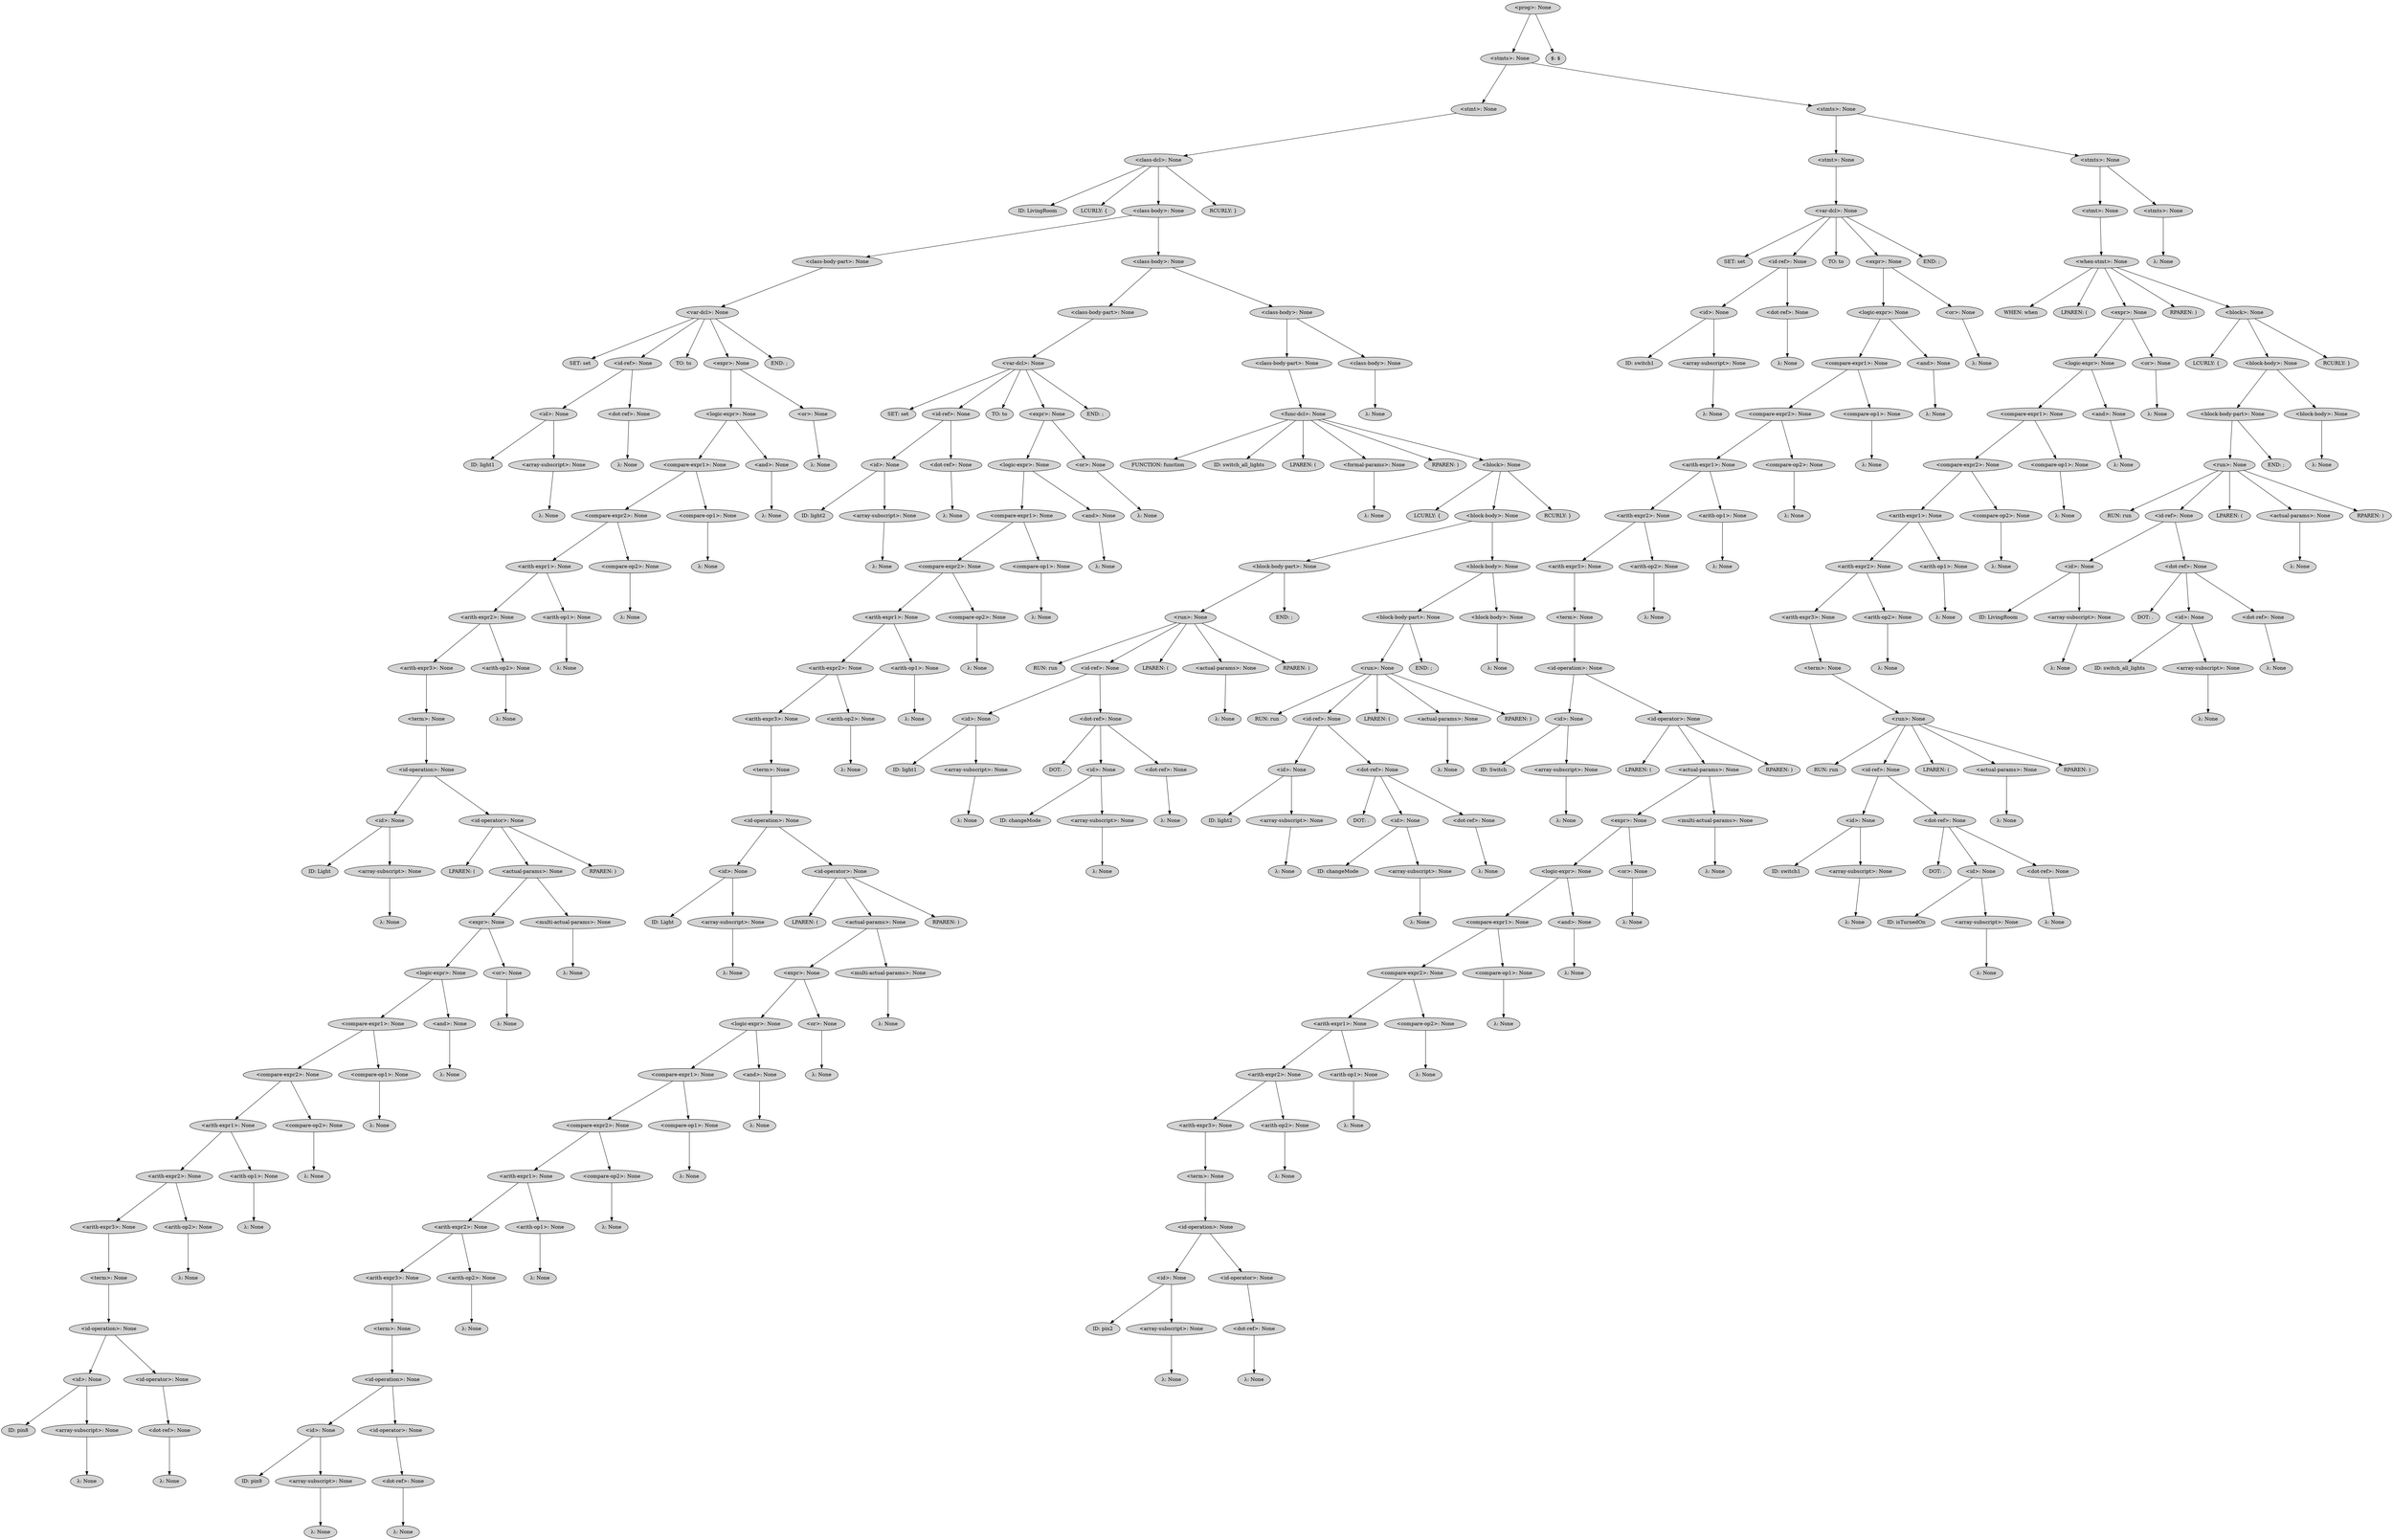 digraph G {
	graph [ranksep=1.5 ratio=fill]
	node [style=filled]
	overlap=false
	3789223 [label="<prog>: None"]
	3789243 [label="<stmts>: None"]
	3789223 -> 3789243
	3789265 [label="<stmt>: None"]
	3789243 -> 3789265
	3789249 [label="<class-dcl>: None"]
	3789265 -> 3789249
	3789255 [label="ID: LivingRoom"]
	3789249 -> 3789255
	3789263 [label="LCURLY: {"]
	3789249 -> 3789263
	3789239 [label="<class-body>: None"]
	3789249 -> 3789239
	3789261 [label="<class-body-part>: None"]
	3789239 -> 3789261
	3789269 [label="<var-dcl>: None"]
	3789261 -> 3789269
	3789271 [label="SET: set"]
	3789269 -> 3789271
	3789273 [label="<id-ref>: None"]
	3789269 -> 3789273
	3789283 [label="<id>: None"]
	3789273 -> 3789283
	3789287 [label="ID: light1"]
	3789283 -> 3789287
	3789289 [label="<array-subscript>: None"]
	3789283 -> 3789289
	3789291 [label="λ: None"]
	3789289 -> 3789291
	3789285 [label="<dot-ref>: None"]
	3789273 -> 3789285
	3789293 [label="λ: None"]
	3789285 -> 3789293
	3789275 [label="TO: to"]
	3789269 -> 3789275
	3789277 [label="<expr>: None"]
	3789269 -> 3789277
	3789295 [label="<logic-expr>: None"]
	3789277 -> 3789295
	3789299 [label="<compare-expr1>: None"]
	3789295 -> 3789299
	3789303 [label="<compare-expr2>: None"]
	3789299 -> 3789303
	3789307 [label="<arith-expr1>: None"]
	3789303 -> 3789307
	3789311 [label="<arith-expr2>: None"]
	3789307 -> 3789311
	3791109 [label="<arith-expr3>: None"]
	3789311 -> 3791109
	3791113 [label="<term>: None"]
	3791109 -> 3791113
	3791115 [label="<id-operation>: None"]
	3791113 -> 3791115
	3791117 [label="<id>: None"]
	3791115 -> 3791117
	3791121 [label="ID: Light"]
	3791117 -> 3791121
	3791123 [label="<array-subscript>: None"]
	3791117 -> 3791123
	3791125 [label="λ: None"]
	3791123 -> 3791125
	3791119 [label="<id-operator>: None"]
	3791115 -> 3791119
	3791127 [label="LPAREN: ("]
	3791119 -> 3791127
	3791129 [label="<actual-params>: None"]
	3791119 -> 3791129
	3791133 [label="<expr>: None"]
	3791129 -> 3791133
	3791137 [label="<logic-expr>: None"]
	3791133 -> 3791137
	3791141 [label="<compare-expr1>: None"]
	3791137 -> 3791141
	3791145 [label="<compare-expr2>: None"]
	3791141 -> 3791145
	3791149 [label="<arith-expr1>: None"]
	3791145 -> 3791149
	3791153 [label="<arith-expr2>: None"]
	3791149 -> 3791153
	3791157 [label="<arith-expr3>: None"]
	3791153 -> 3791157
	3791161 [label="<term>: None"]
	3791157 -> 3791161
	3791163 [label="<id-operation>: None"]
	3791161 -> 3791163
	3791165 [label="<id>: None"]
	3791163 -> 3791165
	3791169 [label="ID: pin8"]
	3791165 -> 3791169
	3791171 [label="<array-subscript>: None"]
	3791165 -> 3791171
	3791173 [label="λ: None"]
	3791171 -> 3791173
	3791167 [label="<id-operator>: None"]
	3791163 -> 3791167
	3791175 [label="<dot-ref>: None"]
	3791167 -> 3791175
	3791177 [label="λ: None"]
	3791175 -> 3791177
	3791159 [label="<arith-op2>: None"]
	3791153 -> 3791159
	3791179 [label="λ: None"]
	3791159 -> 3791179
	3791155 [label="<arith-op1>: None"]
	3791149 -> 3791155
	3791181 [label="λ: None"]
	3791155 -> 3791181
	3791151 [label="<compare-op2>: None"]
	3791145 -> 3791151
	3791183 [label="λ: None"]
	3791151 -> 3791183
	3791147 [label="<compare-op1>: None"]
	3791141 -> 3791147
	3791185 [label="λ: None"]
	3791147 -> 3791185
	3791143 [label="<and>: None"]
	3791137 -> 3791143
	3791187 [label="λ: None"]
	3791143 -> 3791187
	3791139 [label="<or>: None"]
	3791133 -> 3791139
	3791189 [label="λ: None"]
	3791139 -> 3791189
	3791135 [label="<multi-actual-params>: None"]
	3791129 -> 3791135
	3791191 [label="λ: None"]
	3791135 -> 3791191
	3791131 [label="RPAREN: )"]
	3791119 -> 3791131
	3791111 [label="<arith-op2>: None"]
	3789311 -> 3791111
	3791193 [label="λ: None"]
	3791111 -> 3791193
	3791107 [label="<arith-op1>: None"]
	3789307 -> 3791107
	3791195 [label="λ: None"]
	3791107 -> 3791195
	3789309 [label="<compare-op2>: None"]
	3789303 -> 3789309
	3791197 [label="λ: None"]
	3789309 -> 3791197
	3789305 [label="<compare-op1>: None"]
	3789299 -> 3789305
	3791199 [label="λ: None"]
	3789305 -> 3791199
	3789301 [label="<and>: None"]
	3789295 -> 3789301
	3791201 [label="λ: None"]
	3789301 -> 3791201
	3789297 [label="<or>: None"]
	3789277 -> 3789297
	3791203 [label="λ: None"]
	3789297 -> 3791203
	3789279 [label="END: ;"]
	3789269 -> 3789279
	3789257 [label="<class-body>: None"]
	3789239 -> 3789257
	3791205 [label="<class-body-part>: None"]
	3789257 -> 3791205
	3791209 [label="<var-dcl>: None"]
	3791205 -> 3791209
	3791211 [label="SET: set"]
	3791209 -> 3791211
	3791213 [label="<id-ref>: None"]
	3791209 -> 3791213
	3791223 [label="<id>: None"]
	3791213 -> 3791223
	3791227 [label="ID: light2"]
	3791223 -> 3791227
	3791229 [label="<array-subscript>: None"]
	3791223 -> 3791229
	3791231 [label="λ: None"]
	3791229 -> 3791231
	3791225 [label="<dot-ref>: None"]
	3791213 -> 3791225
	3791233 [label="λ: None"]
	3791225 -> 3791233
	3791215 [label="TO: to"]
	3791209 -> 3791215
	3791217 [label="<expr>: None"]
	3791209 -> 3791217
	3791235 [label="<logic-expr>: None"]
	3791217 -> 3791235
	3791239 [label="<compare-expr1>: None"]
	3791235 -> 3791239
	3791243 [label="<compare-expr2>: None"]
	3791239 -> 3791243
	3791247 [label="<arith-expr1>: None"]
	3791243 -> 3791247
	3791251 [label="<arith-expr2>: None"]
	3791247 -> 3791251
	3791255 [label="<arith-expr3>: None"]
	3791251 -> 3791255
	3791259 [label="<term>: None"]
	3791255 -> 3791259
	3791261 [label="<id-operation>: None"]
	3791259 -> 3791261
	3791263 [label="<id>: None"]
	3791261 -> 3791263
	3791267 [label="ID: Light"]
	3791263 -> 3791267
	3791269 [label="<array-subscript>: None"]
	3791263 -> 3791269
	3791271 [label="λ: None"]
	3791269 -> 3791271
	3791265 [label="<id-operator>: None"]
	3791261 -> 3791265
	3791273 [label="LPAREN: ("]
	3791265 -> 3791273
	3791275 [label="<actual-params>: None"]
	3791265 -> 3791275
	3791279 [label="<expr>: None"]
	3791275 -> 3791279
	3791283 [label="<logic-expr>: None"]
	3791279 -> 3791283
	3791287 [label="<compare-expr1>: None"]
	3791283 -> 3791287
	3791291 [label="<compare-expr2>: None"]
	3791287 -> 3791291
	3791295 [label="<arith-expr1>: None"]
	3791291 -> 3791295
	3791299 [label="<arith-expr2>: None"]
	3791295 -> 3791299
	3791303 [label="<arith-expr3>: None"]
	3791299 -> 3791303
	3791307 [label="<term>: None"]
	3791303 -> 3791307
	3791309 [label="<id-operation>: None"]
	3791307 -> 3791309
	3791311 [label="<id>: None"]
	3791309 -> 3791311
	3791315 [label="ID: pin9"]
	3791311 -> 3791315
	3791317 [label="<array-subscript>: None"]
	3791311 -> 3791317
	3791319 [label="λ: None"]
	3791317 -> 3791319
	3791313 [label="<id-operator>: None"]
	3791309 -> 3791313
	3791321 [label="<dot-ref>: None"]
	3791313 -> 3791321
	3791323 [label="λ: None"]
	3791321 -> 3791323
	3791305 [label="<arith-op2>: None"]
	3791299 -> 3791305
	3791325 [label="λ: None"]
	3791305 -> 3791325
	3791301 [label="<arith-op1>: None"]
	3791295 -> 3791301
	3791327 [label="λ: None"]
	3791301 -> 3791327
	3791297 [label="<compare-op2>: None"]
	3791291 -> 3791297
	3791329 [label="λ: None"]
	3791297 -> 3791329
	3791293 [label="<compare-op1>: None"]
	3791287 -> 3791293
	3791331 [label="λ: None"]
	3791293 -> 3791331
	3791289 [label="<and>: None"]
	3791283 -> 3791289
	3791333 [label="λ: None"]
	3791289 -> 3791333
	3791285 [label="<or>: None"]
	3791279 -> 3791285
	3791335 [label="λ: None"]
	3791285 -> 3791335
	3791281 [label="<multi-actual-params>: None"]
	3791275 -> 3791281
	3791337 [label="λ: None"]
	3791281 -> 3791337
	3791277 [label="RPAREN: )"]
	3791265 -> 3791277
	3791257 [label="<arith-op2>: None"]
	3791251 -> 3791257
	3791339 [label="λ: None"]
	3791257 -> 3791339
	3791253 [label="<arith-op1>: None"]
	3791247 -> 3791253
	3791341 [label="λ: None"]
	3791253 -> 3791341
	3791249 [label="<compare-op2>: None"]
	3791243 -> 3791249
	3791343 [label="λ: None"]
	3791249 -> 3791343
	3791245 [label="<compare-op1>: None"]
	3791239 -> 3791245
	3791345 [label="λ: None"]
	3791245 -> 3791345
	3791241 [label="<and>: None"]
	3791235 -> 3791241
	3791347 [label="λ: None"]
	3791241 -> 3791347
	3791237 [label="<or>: None"]
	3791217 -> 3791237
	3791349 [label="λ: None"]
	3791237 -> 3791349
	3791219 [label="END: ;"]
	3791209 -> 3791219
	3791207 [label="<class-body>: None"]
	3789257 -> 3791207
	3791351 [label="<class-body-part>: None"]
	3791207 -> 3791351
	3791355 [label="<func-dcl>: None"]
	3791351 -> 3791355
	3791357 [label="FUNCTION: function"]
	3791355 -> 3791357
	3791359 [label="ID: switch_all_lights"]
	3791355 -> 3791359
	3792131 [label="LPAREN: ("]
	3791355 -> 3792131
	3792133 [label="<formal-params>: None"]
	3791355 -> 3792133
	3792141 [label="λ: None"]
	3792133 -> 3792141
	3792135 [label="RPAREN: )"]
	3791355 -> 3792135
	3792139 [label="<block>: None"]
	3791355 -> 3792139
	3792143 [label="LCURLY: {"]
	3792139 -> 3792143
	3792145 [label="<block-body>: None"]
	3792139 -> 3792145
	3792149 [label="<block-body-part>: None"]
	3792145 -> 3792149
	3792153 [label="<run>: None"]
	3792149 -> 3792153
	3792157 [label="RUN: run"]
	3792153 -> 3792157
	3792159 [label="<id-ref>: None"]
	3792153 -> 3792159
	3792169 [label="<id>: None"]
	3792159 -> 3792169
	3792173 [label="ID: light1"]
	3792169 -> 3792173
	3792175 [label="<array-subscript>: None"]
	3792169 -> 3792175
	3792177 [label="λ: None"]
	3792175 -> 3792177
	3792171 [label="<dot-ref>: None"]
	3792159 -> 3792171
	3792179 [label="DOT: ."]
	3792171 -> 3792179
	3792181 [label="<id>: None"]
	3792171 -> 3792181
	3792185 [label="ID: changeMode"]
	3792181 -> 3792185
	3792187 [label="<array-subscript>: None"]
	3792181 -> 3792187
	3792189 [label="λ: None"]
	3792187 -> 3792189
	3792183 [label="<dot-ref>: None"]
	3792171 -> 3792183
	3792191 [label="λ: None"]
	3792183 -> 3792191
	3792161 [label="LPAREN: ("]
	3792153 -> 3792161
	3792163 [label="<actual-params>: None"]
	3792153 -> 3792163
	3792193 [label="λ: None"]
	3792163 -> 3792193
	3792165 [label="RPAREN: )"]
	3792153 -> 3792165
	3792155 [label="END: ;"]
	3792149 -> 3792155
	3792151 [label="<block-body>: None"]
	3792145 -> 3792151
	3792195 [label="<block-body-part>: None"]
	3792151 -> 3792195
	3792199 [label="<run>: None"]
	3792195 -> 3792199
	3792203 [label="RUN: run"]
	3792199 -> 3792203
	3792205 [label="<id-ref>: None"]
	3792199 -> 3792205
	3792215 [label="<id>: None"]
	3792205 -> 3792215
	3792219 [label="ID: light2"]
	3792215 -> 3792219
	3792221 [label="<array-subscript>: None"]
	3792215 -> 3792221
	3792223 [label="λ: None"]
	3792221 -> 3792223
	3792217 [label="<dot-ref>: None"]
	3792205 -> 3792217
	3792225 [label="DOT: ."]
	3792217 -> 3792225
	3792227 [label="<id>: None"]
	3792217 -> 3792227
	3792231 [label="ID: changeMode"]
	3792227 -> 3792231
	3792233 [label="<array-subscript>: None"]
	3792227 -> 3792233
	3792235 [label="λ: None"]
	3792233 -> 3792235
	3792229 [label="<dot-ref>: None"]
	3792217 -> 3792229
	3792237 [label="λ: None"]
	3792229 -> 3792237
	3792207 [label="LPAREN: ("]
	3792199 -> 3792207
	3792209 [label="<actual-params>: None"]
	3792199 -> 3792209
	3792239 [label="λ: None"]
	3792209 -> 3792239
	3792211 [label="RPAREN: )"]
	3792199 -> 3792211
	3792201 [label="END: ;"]
	3792195 -> 3792201
	3792197 [label="<block-body>: None"]
	3792151 -> 3792197
	3792241 [label="λ: None"]
	3792197 -> 3792241
	3792147 [label="RCURLY: }"]
	3792139 -> 3792147
	3791353 [label="<class-body>: None"]
	3791207 -> 3791353
	3792243 [label="λ: None"]
	3791353 -> 3792243
	3789245 [label="RCURLY: }"]
	3789249 -> 3789245
	3789237 [label="<stmts>: None"]
	3789243 -> 3789237
	3792245 [label="<stmt>: None"]
	3789237 -> 3792245
	3792249 [label="<var-dcl>: None"]
	3792245 -> 3792249
	3792251 [label="SET: set"]
	3792249 -> 3792251
	3792253 [label="<id-ref>: None"]
	3792249 -> 3792253
	3792263 [label="<id>: None"]
	3792253 -> 3792263
	3792267 [label="ID: switch1"]
	3792263 -> 3792267
	3792269 [label="<array-subscript>: None"]
	3792263 -> 3792269
	3792271 [label="λ: None"]
	3792269 -> 3792271
	3792265 [label="<dot-ref>: None"]
	3792253 -> 3792265
	3792273 [label="λ: None"]
	3792265 -> 3792273
	3792255 [label="TO: to"]
	3792249 -> 3792255
	3792257 [label="<expr>: None"]
	3792249 -> 3792257
	3792275 [label="<logic-expr>: None"]
	3792257 -> 3792275
	3792279 [label="<compare-expr1>: None"]
	3792275 -> 3792279
	3792283 [label="<compare-expr2>: None"]
	3792279 -> 3792283
	3792287 [label="<arith-expr1>: None"]
	3792283 -> 3792287
	3792291 [label="<arith-expr2>: None"]
	3792287 -> 3792291
	3792295 [label="<arith-expr3>: None"]
	3792291 -> 3792295
	3792299 [label="<term>: None"]
	3792295 -> 3792299
	3792301 [label="<id-operation>: None"]
	3792299 -> 3792301
	3792303 [label="<id>: None"]
	3792301 -> 3792303
	3792307 [label="ID: Switch"]
	3792303 -> 3792307
	3792309 [label="<array-subscript>: None"]
	3792303 -> 3792309
	3792311 [label="λ: None"]
	3792309 -> 3792311
	3792305 [label="<id-operator>: None"]
	3792301 -> 3792305
	3792313 [label="LPAREN: ("]
	3792305 -> 3792313
	3792315 [label="<actual-params>: None"]
	3792305 -> 3792315
	3792319 [label="<expr>: None"]
	3792315 -> 3792319
	3792323 [label="<logic-expr>: None"]
	3792319 -> 3792323
	3792327 [label="<compare-expr1>: None"]
	3792323 -> 3792327
	3792331 [label="<compare-expr2>: None"]
	3792327 -> 3792331
	3792335 [label="<arith-expr1>: None"]
	3792331 -> 3792335
	3792339 [label="<arith-expr2>: None"]
	3792335 -> 3792339
	3792343 [label="<arith-expr3>: None"]
	3792339 -> 3792343
	3792347 [label="<term>: None"]
	3792343 -> 3792347
	3792349 [label="<id-operation>: None"]
	3792347 -> 3792349
	3792351 [label="<id>: None"]
	3792349 -> 3792351
	3792355 [label="ID: pin2"]
	3792351 -> 3792355
	3792357 [label="<array-subscript>: None"]
	3792351 -> 3792357
	3792359 [label="λ: None"]
	3792357 -> 3792359
	3792353 [label="<id-operator>: None"]
	3792349 -> 3792353
	3792361 [label="<dot-ref>: None"]
	3792353 -> 3792361
	3792363 [label="λ: None"]
	3792361 -> 3792363
	3792345 [label="<arith-op2>: None"]
	3792339 -> 3792345
	3792365 [label="λ: None"]
	3792345 -> 3792365
	3792341 [label="<arith-op1>: None"]
	3792335 -> 3792341
	3792367 [label="λ: None"]
	3792341 -> 3792367
	3792337 [label="<compare-op2>: None"]
	3792331 -> 3792337
	3792369 [label="λ: None"]
	3792337 -> 3792369
	3792333 [label="<compare-op1>: None"]
	3792327 -> 3792333
	3792371 [label="λ: None"]
	3792333 -> 3792371
	3792329 [label="<and>: None"]
	3792323 -> 3792329
	3792373 [label="λ: None"]
	3792329 -> 3792373
	3792325 [label="<or>: None"]
	3792319 -> 3792325
	3792375 [label="λ: None"]
	3792325 -> 3792375
	3792321 [label="<multi-actual-params>: None"]
	3792315 -> 3792321
	3792377 [label="λ: None"]
	3792321 -> 3792377
	3792317 [label="RPAREN: )"]
	3792305 -> 3792317
	3792297 [label="<arith-op2>: None"]
	3792291 -> 3792297
	3792379 [label="λ: None"]
	3792297 -> 3792379
	3792293 [label="<arith-op1>: None"]
	3792287 -> 3792293
	3792381 [label="λ: None"]
	3792293 -> 3792381
	3792289 [label="<compare-op2>: None"]
	3792283 -> 3792289
	3792383 [label="λ: None"]
	3792289 -> 3792383
	3792285 [label="<compare-op1>: None"]
	3792279 -> 3792285
	3793667 [label="λ: None"]
	3792285 -> 3793667
	3792281 [label="<and>: None"]
	3792275 -> 3792281
	3793669 [label="λ: None"]
	3792281 -> 3793669
	3792277 [label="<or>: None"]
	3792257 -> 3792277
	3793671 [label="λ: None"]
	3792277 -> 3793671
	3792259 [label="END: ;"]
	3792249 -> 3792259
	3792247 [label="<stmts>: None"]
	3789237 -> 3792247
	3793673 [label="<stmt>: None"]
	3792247 -> 3793673
	3793677 [label="<when-stmt>: None"]
	3793673 -> 3793677
	3793679 [label="WHEN: when"]
	3793677 -> 3793679
	3793681 [label="LPAREN: ("]
	3793677 -> 3793681
	3793683 [label="<expr>: None"]
	3793677 -> 3793683
	3793691 [label="<logic-expr>: None"]
	3793683 -> 3793691
	3793695 [label="<compare-expr1>: None"]
	3793691 -> 3793695
	3793699 [label="<compare-expr2>: None"]
	3793695 -> 3793699
	3793703 [label="<arith-expr1>: None"]
	3793699 -> 3793703
	3793707 [label="<arith-expr2>: None"]
	3793703 -> 3793707
	3793711 [label="<arith-expr3>: None"]
	3793707 -> 3793711
	3793715 [label="<term>: None"]
	3793711 -> 3793715
	3793717 [label="<run>: None"]
	3793715 -> 3793717
	3793719 [label="RUN: run"]
	3793717 -> 3793719
	3793721 [label="<id-ref>: None"]
	3793717 -> 3793721
	3793731 [label="<id>: None"]
	3793721 -> 3793731
	3793735 [label="ID: switch1"]
	3793731 -> 3793735
	3793737 [label="<array-subscript>: None"]
	3793731 -> 3793737
	3793739 [label="λ: None"]
	3793737 -> 3793739
	3793733 [label="<dot-ref>: None"]
	3793721 -> 3793733
	3793741 [label="DOT: ."]
	3793733 -> 3793741
	3793743 [label="<id>: None"]
	3793733 -> 3793743
	3793747 [label="ID: isTurnedOn"]
	3793743 -> 3793747
	3793749 [label="<array-subscript>: None"]
	3793743 -> 3793749
	3793751 [label="λ: None"]
	3793749 -> 3793751
	3793745 [label="<dot-ref>: None"]
	3793733 -> 3793745
	3793753 [label="λ: None"]
	3793745 -> 3793753
	3793723 [label="LPAREN: ("]
	3793717 -> 3793723
	3793725 [label="<actual-params>: None"]
	3793717 -> 3793725
	3793755 [label="λ: None"]
	3793725 -> 3793755
	3793727 [label="RPAREN: )"]
	3793717 -> 3793727
	3793713 [label="<arith-op2>: None"]
	3793707 -> 3793713
	3793757 [label="λ: None"]
	3793713 -> 3793757
	3793709 [label="<arith-op1>: None"]
	3793703 -> 3793709
	3793759 [label="λ: None"]
	3793709 -> 3793759
	3793705 [label="<compare-op2>: None"]
	3793699 -> 3793705
	3793761 [label="λ: None"]
	3793705 -> 3793761
	3793701 [label="<compare-op1>: None"]
	3793695 -> 3793701
	3793763 [label="λ: None"]
	3793701 -> 3793763
	3793697 [label="<and>: None"]
	3793691 -> 3793697
	3793765 [label="λ: None"]
	3793697 -> 3793765
	3793693 [label="<or>: None"]
	3793683 -> 3793693
	3793767 [label="λ: None"]
	3793693 -> 3793767
	3793685 [label="RPAREN: )"]
	3793677 -> 3793685
	3793687 [label="<block>: None"]
	3793677 -> 3793687
	3793769 [label="LCURLY: {"]
	3793687 -> 3793769
	3793771 [label="<block-body>: None"]
	3793687 -> 3793771
	3793775 [label="<block-body-part>: None"]
	3793771 -> 3793775
	3793779 [label="<run>: None"]
	3793775 -> 3793779
	3793783 [label="RUN: run"]
	3793779 -> 3793783
	3793785 [label="<id-ref>: None"]
	3793779 -> 3793785
	3793795 [label="<id>: None"]
	3793785 -> 3793795
	3793799 [label="ID: LivingRoom"]
	3793795 -> 3793799
	3793801 [label="<array-subscript>: None"]
	3793795 -> 3793801
	3793803 [label="λ: None"]
	3793801 -> 3793803
	3793797 [label="<dot-ref>: None"]
	3793785 -> 3793797
	3793805 [label="DOT: ."]
	3793797 -> 3793805
	3793807 [label="<id>: None"]
	3793797 -> 3793807
	3793811 [label="ID: switch_all_lights"]
	3793807 -> 3793811
	3793813 [label="<array-subscript>: None"]
	3793807 -> 3793813
	3793815 [label="λ: None"]
	3793813 -> 3793815
	3793809 [label="<dot-ref>: None"]
	3793797 -> 3793809
	3793817 [label="λ: None"]
	3793809 -> 3793817
	3793787 [label="LPAREN: ("]
	3793779 -> 3793787
	3793789 [label="<actual-params>: None"]
	3793779 -> 3793789
	3793819 [label="λ: None"]
	3793789 -> 3793819
	3793791 [label="RPAREN: )"]
	3793779 -> 3793791
	3793781 [label="END: ;"]
	3793775 -> 3793781
	3793777 [label="<block-body>: None"]
	3793771 -> 3793777
	3793821 [label="λ: None"]
	3793777 -> 3793821
	3793773 [label="RCURLY: }"]
	3793687 -> 3793773
	3793675 [label="<stmts>: None"]
	3792247 -> 3793675
	3793823 [label="λ: None"]
	3793675 -> 3793823
	3789267 [label="$: $"]
	3789223 -> 3789267
}
